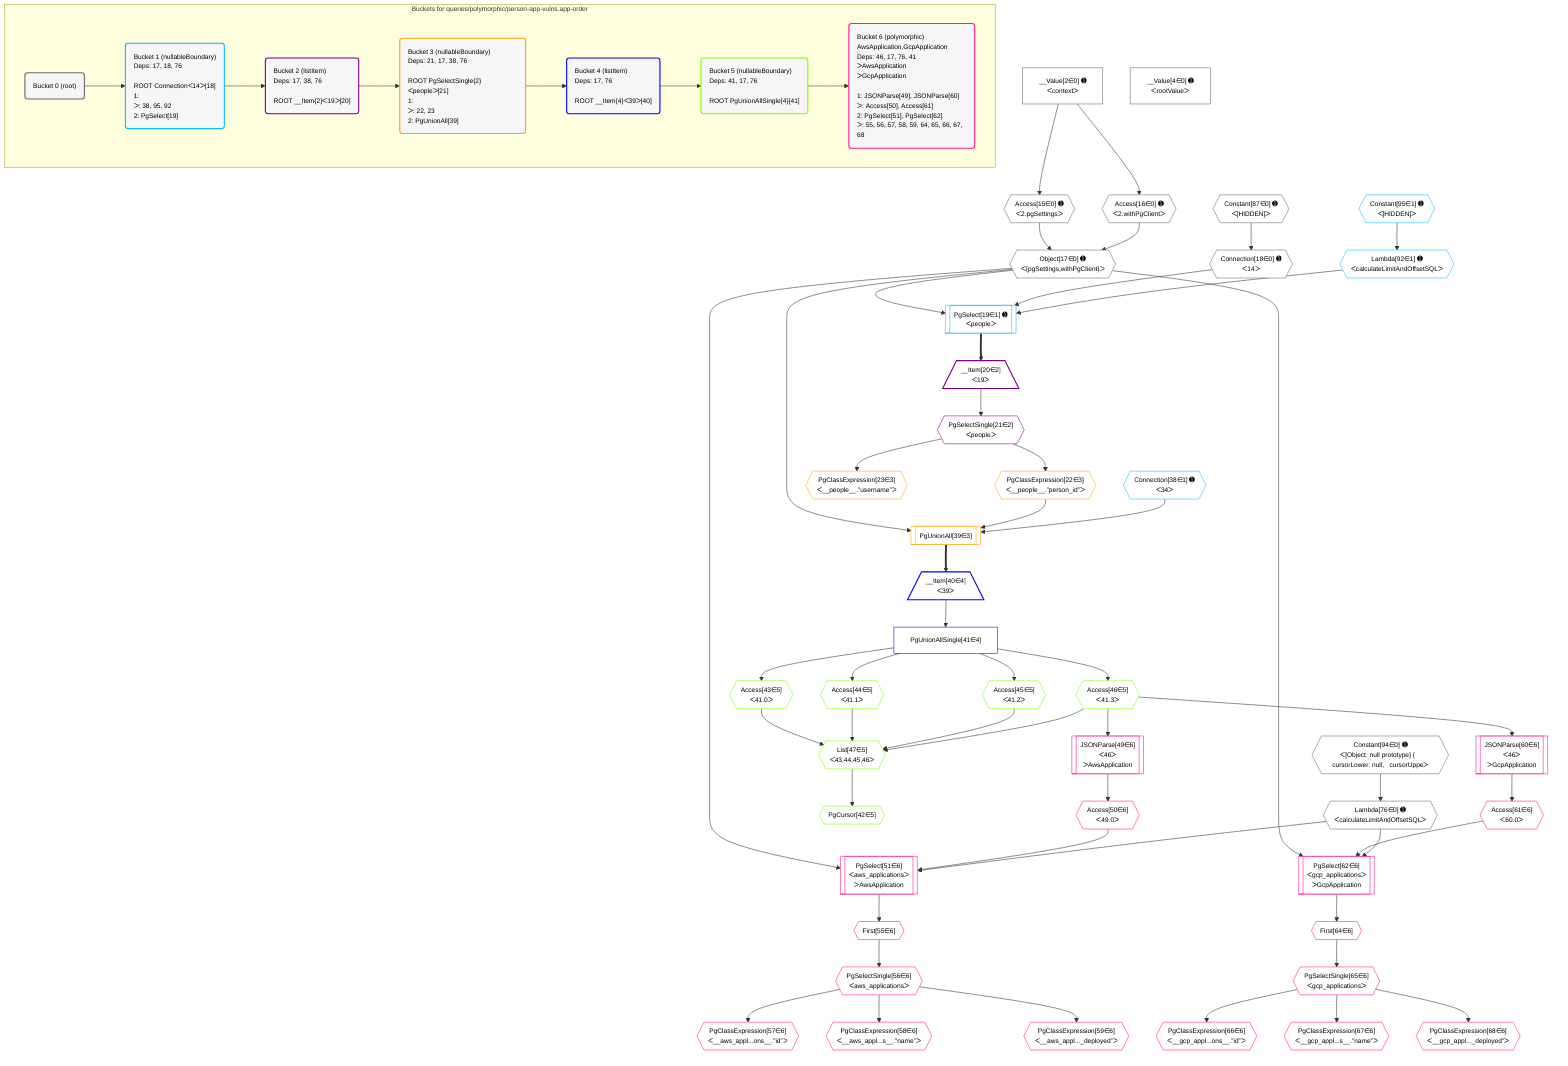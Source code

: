 %%{init: {'themeVariables': { 'fontSize': '12px'}}}%%
graph TD
    classDef path fill:#eee,stroke:#000,color:#000
    classDef plan fill:#fff,stroke-width:1px,color:#000
    classDef itemplan fill:#fff,stroke-width:2px,color:#000
    classDef unbatchedplan fill:#dff,stroke-width:1px,color:#000
    classDef sideeffectplan fill:#fcc,stroke-width:2px,color:#000
    classDef bucket fill:#f6f6f6,color:#000,stroke-width:2px,text-align:left


    %% plan dependencies
    Object17{{"Object[17∈0] ➊<br />ᐸ{pgSettings,withPgClient}ᐳ"}}:::plan
    Access15{{"Access[15∈0] ➊<br />ᐸ2.pgSettingsᐳ"}}:::plan
    Access16{{"Access[16∈0] ➊<br />ᐸ2.withPgClientᐳ"}}:::plan
    Access15 & Access16 --> Object17
    __Value2["__Value[2∈0] ➊<br />ᐸcontextᐳ"]:::plan
    __Value2 --> Access15
    __Value2 --> Access16
    Connection18{{"Connection[18∈0] ➊<br />ᐸ14ᐳ"}}:::plan
    Constant87{{"Constant[87∈0] ➊<br />ᐸ[HIDDEN]ᐳ"}}:::plan
    Constant87 --> Connection18
    Lambda76{{"Lambda[76∈0] ➊<br />ᐸcalculateLimitAndOffsetSQLᐳ"}}:::plan
    Constant94{{"Constant[94∈0] ➊<br />ᐸ[Object: null prototype] {   cursorLower: null,   cursorUppeᐳ"}}:::plan
    Constant94 --> Lambda76
    __Value4["__Value[4∈0] ➊<br />ᐸrootValueᐳ"]:::plan
    PgSelect19[["PgSelect[19∈1] ➊<br />ᐸpeopleᐳ"]]:::plan
    Lambda92{{"Lambda[92∈1] ➊<br />ᐸcalculateLimitAndOffsetSQLᐳ"}}:::plan
    Object17 & Connection18 & Lambda92 --> PgSelect19
    Constant95{{"Constant[95∈1] ➊<br />ᐸ[HIDDEN]ᐳ"}}:::plan
    Constant95 --> Lambda92
    Connection38{{"Connection[38∈1] ➊<br />ᐸ34ᐳ"}}:::plan
    __Item20[/"__Item[20∈2]<br />ᐸ19ᐳ"\]:::itemplan
    PgSelect19 ==> __Item20
    PgSelectSingle21{{"PgSelectSingle[21∈2]<br />ᐸpeopleᐳ"}}:::plan
    __Item20 --> PgSelectSingle21
    PgUnionAll39[["PgUnionAll[39∈3]"]]:::plan
    PgClassExpression22{{"PgClassExpression[22∈3]<br />ᐸ__people__.”person_id”ᐳ"}}:::plan
    Object17 & PgClassExpression22 & Connection38 --> PgUnionAll39
    PgSelectSingle21 --> PgClassExpression22
    PgClassExpression23{{"PgClassExpression[23∈3]<br />ᐸ__people__.”username”ᐳ"}}:::plan
    PgSelectSingle21 --> PgClassExpression23
    __Item40[/"__Item[40∈4]<br />ᐸ39ᐳ"\]:::itemplan
    PgUnionAll39 ==> __Item40
    PgUnionAllSingle41["PgUnionAllSingle[41∈4]"]:::plan
    __Item40 --> PgUnionAllSingle41
    List47{{"List[47∈5]<br />ᐸ43,44,45,46ᐳ"}}:::plan
    Access43{{"Access[43∈5]<br />ᐸ41.0ᐳ"}}:::plan
    Access44{{"Access[44∈5]<br />ᐸ41.1ᐳ"}}:::plan
    Access45{{"Access[45∈5]<br />ᐸ41.2ᐳ"}}:::plan
    Access46{{"Access[46∈5]<br />ᐸ41.3ᐳ"}}:::plan
    Access43 & Access44 & Access45 & Access46 --> List47
    PgCursor42{{"PgCursor[42∈5]"}}:::plan
    List47 --> PgCursor42
    PgUnionAllSingle41 --> Access43
    PgUnionAllSingle41 --> Access44
    PgUnionAllSingle41 --> Access45
    PgUnionAllSingle41 --> Access46
    PgSelect51[["PgSelect[51∈6]<br />ᐸaws_applicationsᐳ<br />ᐳAwsApplication"]]:::plan
    Access50{{"Access[50∈6]<br />ᐸ49.0ᐳ"}}:::plan
    Object17 & Access50 & Lambda76 --> PgSelect51
    PgSelect62[["PgSelect[62∈6]<br />ᐸgcp_applicationsᐳ<br />ᐳGcpApplication"]]:::plan
    Access61{{"Access[61∈6]<br />ᐸ60.0ᐳ"}}:::plan
    Object17 & Access61 & Lambda76 --> PgSelect62
    JSONParse49[["JSONParse[49∈6]<br />ᐸ46ᐳ<br />ᐳAwsApplication"]]:::plan
    Access46 --> JSONParse49
    JSONParse49 --> Access50
    First55{{"First[55∈6]"}}:::plan
    PgSelect51 --> First55
    PgSelectSingle56{{"PgSelectSingle[56∈6]<br />ᐸaws_applicationsᐳ"}}:::plan
    First55 --> PgSelectSingle56
    PgClassExpression57{{"PgClassExpression[57∈6]<br />ᐸ__aws_appl...ons__.”id”ᐳ"}}:::plan
    PgSelectSingle56 --> PgClassExpression57
    PgClassExpression58{{"PgClassExpression[58∈6]<br />ᐸ__aws_appl...s__.”name”ᐳ"}}:::plan
    PgSelectSingle56 --> PgClassExpression58
    PgClassExpression59{{"PgClassExpression[59∈6]<br />ᐸ__aws_appl..._deployed”ᐳ"}}:::plan
    PgSelectSingle56 --> PgClassExpression59
    JSONParse60[["JSONParse[60∈6]<br />ᐸ46ᐳ<br />ᐳGcpApplication"]]:::plan
    Access46 --> JSONParse60
    JSONParse60 --> Access61
    First64{{"First[64∈6]"}}:::plan
    PgSelect62 --> First64
    PgSelectSingle65{{"PgSelectSingle[65∈6]<br />ᐸgcp_applicationsᐳ"}}:::plan
    First64 --> PgSelectSingle65
    PgClassExpression66{{"PgClassExpression[66∈6]<br />ᐸ__gcp_appl...ons__.”id”ᐳ"}}:::plan
    PgSelectSingle65 --> PgClassExpression66
    PgClassExpression67{{"PgClassExpression[67∈6]<br />ᐸ__gcp_appl...s__.”name”ᐳ"}}:::plan
    PgSelectSingle65 --> PgClassExpression67
    PgClassExpression68{{"PgClassExpression[68∈6]<br />ᐸ__gcp_appl..._deployed”ᐳ"}}:::plan
    PgSelectSingle65 --> PgClassExpression68

    %% define steps

    subgraph "Buckets for queries/polymorphic/person-app-vulns.app-order"
    Bucket0("Bucket 0 (root)"):::bucket
    classDef bucket0 stroke:#696969
    class Bucket0,__Value2,__Value4,Access15,Access16,Object17,Connection18,Lambda76,Constant87,Constant94 bucket0
    Bucket1("Bucket 1 (nullableBoundary)<br />Deps: 17, 18, 76<br /><br />ROOT Connectionᐸ14ᐳ[18]<br />1: <br />ᐳ: 38, 95, 92<br />2: PgSelect[19]"):::bucket
    classDef bucket1 stroke:#00bfff
    class Bucket1,PgSelect19,Connection38,Lambda92,Constant95 bucket1
    Bucket2("Bucket 2 (listItem)<br />Deps: 17, 38, 76<br /><br />ROOT __Item{2}ᐸ19ᐳ[20]"):::bucket
    classDef bucket2 stroke:#7f007f
    class Bucket2,__Item20,PgSelectSingle21 bucket2
    Bucket3("Bucket 3 (nullableBoundary)<br />Deps: 21, 17, 38, 76<br /><br />ROOT PgSelectSingle{2}ᐸpeopleᐳ[21]<br />1: <br />ᐳ: 22, 23<br />2: PgUnionAll[39]"):::bucket
    classDef bucket3 stroke:#ffa500
    class Bucket3,PgClassExpression22,PgClassExpression23,PgUnionAll39 bucket3
    Bucket4("Bucket 4 (listItem)<br />Deps: 17, 76<br /><br />ROOT __Item{4}ᐸ39ᐳ[40]"):::bucket
    classDef bucket4 stroke:#0000ff
    class Bucket4,__Item40,PgUnionAllSingle41 bucket4
    Bucket5("Bucket 5 (nullableBoundary)<br />Deps: 41, 17, 76<br /><br />ROOT PgUnionAllSingle{4}[41]"):::bucket
    classDef bucket5 stroke:#7fff00
    class Bucket5,PgCursor42,Access43,Access44,Access45,Access46,List47 bucket5
    Bucket6("Bucket 6 (polymorphic)<br />AwsApplication,GcpApplication<br />Deps: 46, 17, 76, 41<br />ᐳAwsApplication<br />ᐳGcpApplication<br /><br />1: JSONParse[49], JSONParse[60]<br />ᐳ: Access[50], Access[61]<br />2: PgSelect[51], PgSelect[62]<br />ᐳ: 55, 56, 57, 58, 59, 64, 65, 66, 67, 68"):::bucket
    classDef bucket6 stroke:#ff1493
    class Bucket6,JSONParse49,Access50,PgSelect51,First55,PgSelectSingle56,PgClassExpression57,PgClassExpression58,PgClassExpression59,JSONParse60,Access61,PgSelect62,First64,PgSelectSingle65,PgClassExpression66,PgClassExpression67,PgClassExpression68 bucket6
    Bucket0 --> Bucket1
    Bucket1 --> Bucket2
    Bucket2 --> Bucket3
    Bucket3 --> Bucket4
    Bucket4 --> Bucket5
    Bucket5 --> Bucket6
    end